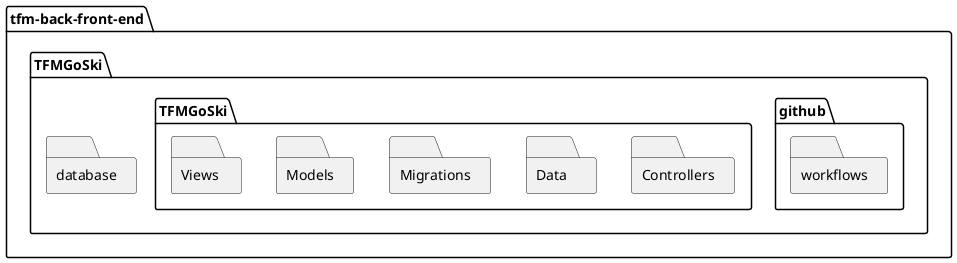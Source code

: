 @startuml
package "tfm-back-front-end" <<Folder>> {

    package "tfm-back-front-end.TFMGoSki" <<Folder>> {   
        package "tfm-back-front-end.TFMGoSki.github" <<Folder>> {
            package "tfm-back-front-end.TFMGoSki.github.workflows" <<Folder>> {
            }
        }
        package "tfm-back-front-end.TFMGoSki.TFMGoSki" <<Folder>> {
            package "tfm-back-front-end.TFMGoSki.TFMGoSki.Controllers" <<Folder>> {
            }
            package "tfm-back-front-end.TFMGoSki.TFMGoSki.Data" <<Folder>> {
            }
            package "tfm-back-front-end.TFMGoSki.TFMGoSki.Migrations" <<Folder>> {
            }
            package "tfm-back-front-end.TFMGoSki.TFMGoSki.Models" <<Folder>> {
            }
            package "tfm-back-front-end.TFMGoSki.TFMGoSki.Views" <<Folder>> {
            }
        }
        package "tfm-back-front-end.TFMGoSki.database" <<Folder>> {
        }
    }
}
@enduml